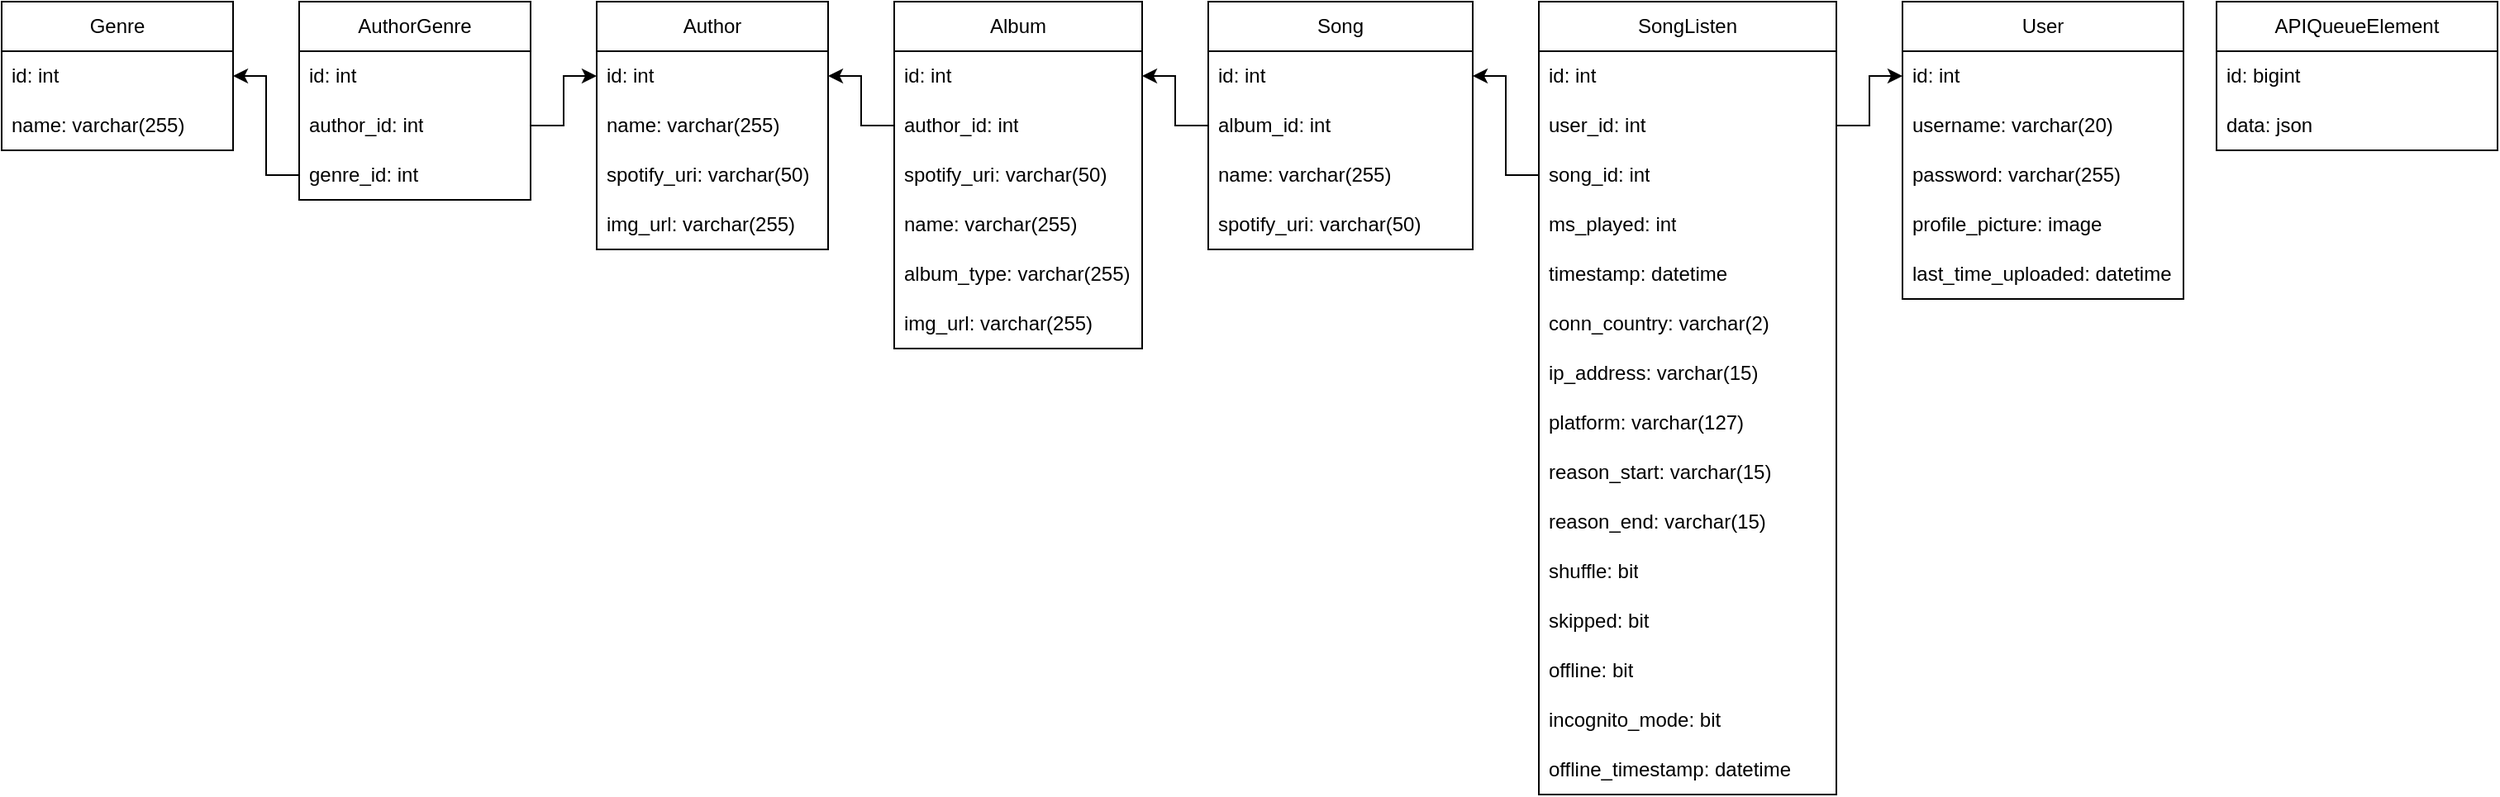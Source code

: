 <mxfile>
    <diagram name="Page-1" id="bD5bsMfpep0lcz-_1zIg">
        <mxGraphModel dx="1913" dy="377" grid="1" gridSize="10" guides="1" tooltips="1" connect="1" arrows="1" fold="1" page="1" pageScale="1" pageWidth="827" pageHeight="1169" background="none" math="0" shadow="0">
            <root>
                <mxCell id="0"/>
                <mxCell id="1" parent="0"/>
                <mxCell id="kyAckuFslsEdnmbil3u1-1" value="User" style="swimlane;fontStyle=0;childLayout=stackLayout;horizontal=1;startSize=30;horizontalStack=0;resizeParent=1;resizeParentMax=0;resizeLast=0;collapsible=1;marginBottom=0;whiteSpace=wrap;html=1;" parent="1" vertex="1">
                    <mxGeometry x="340" y="320" width="170" height="180" as="geometry"/>
                </mxCell>
                <mxCell id="kyAckuFslsEdnmbil3u1-2" value="id: int" style="text;strokeColor=none;fillColor=none;align=left;verticalAlign=middle;spacingLeft=4;spacingRight=4;overflow=hidden;points=[[0,0.5],[1,0.5]];portConstraint=eastwest;rotatable=0;whiteSpace=wrap;html=1;" parent="kyAckuFslsEdnmbil3u1-1" vertex="1">
                    <mxGeometry y="30" width="170" height="30" as="geometry"/>
                </mxCell>
                <mxCell id="kyAckuFslsEdnmbil3u1-9" value="username: varchar(20)" style="text;strokeColor=none;fillColor=none;align=left;verticalAlign=middle;spacingLeft=4;spacingRight=4;overflow=hidden;points=[[0,0.5],[1,0.5]];portConstraint=eastwest;rotatable=0;whiteSpace=wrap;html=1;" parent="kyAckuFslsEdnmbil3u1-1" vertex="1">
                    <mxGeometry y="60" width="170" height="30" as="geometry"/>
                </mxCell>
                <mxCell id="kyAckuFslsEdnmbil3u1-3" value="password: varchar(255)" style="text;strokeColor=none;fillColor=none;align=left;verticalAlign=middle;spacingLeft=4;spacingRight=4;overflow=hidden;points=[[0,0.5],[1,0.5]];portConstraint=eastwest;rotatable=0;whiteSpace=wrap;html=1;" parent="kyAckuFslsEdnmbil3u1-1" vertex="1">
                    <mxGeometry y="90" width="170" height="30" as="geometry"/>
                </mxCell>
                <mxCell id="2" value="profile_picture: image" style="text;strokeColor=none;fillColor=none;align=left;verticalAlign=middle;spacingLeft=4;spacingRight=4;overflow=hidden;points=[[0,0.5],[1,0.5]];portConstraint=eastwest;rotatable=0;whiteSpace=wrap;html=1;" parent="kyAckuFslsEdnmbil3u1-1" vertex="1">
                    <mxGeometry y="120" width="170" height="30" as="geometry"/>
                </mxCell>
                <mxCell id="3" value="last_time_uploaded: datetime" style="text;strokeColor=none;fillColor=none;align=left;verticalAlign=middle;spacingLeft=4;spacingRight=4;overflow=hidden;points=[[0,0.5],[1,0.5]];portConstraint=eastwest;rotatable=0;whiteSpace=wrap;html=1;" parent="kyAckuFslsEdnmbil3u1-1" vertex="1">
                    <mxGeometry y="150" width="170" height="30" as="geometry"/>
                </mxCell>
                <mxCell id="kyAckuFslsEdnmbil3u1-10" value="SongListen" style="swimlane;fontStyle=0;childLayout=stackLayout;horizontal=1;startSize=30;horizontalStack=0;resizeParent=1;resizeParentMax=0;resizeLast=0;collapsible=1;marginBottom=0;whiteSpace=wrap;html=1;" parent="1" vertex="1">
                    <mxGeometry x="120" y="320" width="180" height="480" as="geometry"/>
                </mxCell>
                <mxCell id="kyAckuFslsEdnmbil3u1-11" value="id: int" style="text;strokeColor=none;fillColor=none;align=left;verticalAlign=middle;spacingLeft=4;spacingRight=4;overflow=hidden;points=[[0,0.5],[1,0.5]];portConstraint=eastwest;rotatable=0;whiteSpace=wrap;html=1;" parent="kyAckuFslsEdnmbil3u1-10" vertex="1">
                    <mxGeometry y="30" width="180" height="30" as="geometry"/>
                </mxCell>
                <mxCell id="kyAckuFslsEdnmbil3u1-12" value="user_id: int" style="text;strokeColor=none;fillColor=none;align=left;verticalAlign=middle;spacingLeft=4;spacingRight=4;overflow=hidden;points=[[0,0.5],[1,0.5]];portConstraint=eastwest;rotatable=0;whiteSpace=wrap;html=1;" parent="kyAckuFslsEdnmbil3u1-10" vertex="1">
                    <mxGeometry y="60" width="180" height="30" as="geometry"/>
                </mxCell>
                <mxCell id="kyAckuFslsEdnmbil3u1-14" value="song_id: int" style="text;strokeColor=none;fillColor=none;align=left;verticalAlign=middle;spacingLeft=4;spacingRight=4;overflow=hidden;points=[[0,0.5],[1,0.5]];portConstraint=eastwest;rotatable=0;whiteSpace=wrap;html=1;" parent="kyAckuFslsEdnmbil3u1-10" vertex="1">
                    <mxGeometry y="90" width="180" height="30" as="geometry"/>
                </mxCell>
                <mxCell id="11" value="ms_played: int" style="text;strokeColor=none;fillColor=none;align=left;verticalAlign=middle;spacingLeft=4;spacingRight=4;overflow=hidden;points=[[0,0.5],[1,0.5]];portConstraint=eastwest;rotatable=0;whiteSpace=wrap;html=1;" vertex="1" parent="kyAckuFslsEdnmbil3u1-10">
                    <mxGeometry y="120" width="180" height="30" as="geometry"/>
                </mxCell>
                <mxCell id="kyAckuFslsEdnmbil3u1-21" value="timestamp: datetime" style="text;strokeColor=none;fillColor=none;align=left;verticalAlign=middle;spacingLeft=4;spacingRight=4;overflow=hidden;points=[[0,0.5],[1,0.5]];portConstraint=eastwest;rotatable=0;whiteSpace=wrap;html=1;" parent="kyAckuFslsEdnmbil3u1-10" vertex="1">
                    <mxGeometry y="150" width="180" height="30" as="geometry"/>
                </mxCell>
                <mxCell id="kyAckuFslsEdnmbil3u1-24" value="conn_country: varchar(2)" style="text;strokeColor=none;fillColor=none;align=left;verticalAlign=middle;spacingLeft=4;spacingRight=4;overflow=hidden;points=[[0,0.5],[1,0.5]];portConstraint=eastwest;rotatable=0;whiteSpace=wrap;html=1;" parent="kyAckuFslsEdnmbil3u1-10" vertex="1">
                    <mxGeometry y="180" width="180" height="30" as="geometry"/>
                </mxCell>
                <mxCell id="kyAckuFslsEdnmbil3u1-25" value="ip_address: varchar(15)" style="text;strokeColor=none;fillColor=none;align=left;verticalAlign=middle;spacingLeft=4;spacingRight=4;overflow=hidden;points=[[0,0.5],[1,0.5]];portConstraint=eastwest;rotatable=0;whiteSpace=wrap;html=1;" parent="kyAckuFslsEdnmbil3u1-10" vertex="1">
                    <mxGeometry y="210" width="180" height="30" as="geometry"/>
                </mxCell>
                <mxCell id="kyAckuFslsEdnmbil3u1-22" value="platform: varchar(127)" style="text;strokeColor=none;fillColor=none;align=left;verticalAlign=middle;spacingLeft=4;spacingRight=4;overflow=hidden;points=[[0,0.5],[1,0.5]];portConstraint=eastwest;rotatable=0;whiteSpace=wrap;html=1;" parent="kyAckuFslsEdnmbil3u1-10" vertex="1">
                    <mxGeometry y="240" width="180" height="30" as="geometry"/>
                </mxCell>
                <mxCell id="kyAckuFslsEdnmbil3u1-28" value="reason_start: varchar(15)" style="text;strokeColor=none;fillColor=none;align=left;verticalAlign=middle;spacingLeft=4;spacingRight=4;overflow=hidden;points=[[0,0.5],[1,0.5]];portConstraint=eastwest;rotatable=0;whiteSpace=wrap;html=1;" parent="kyAckuFslsEdnmbil3u1-10" vertex="1">
                    <mxGeometry y="270" width="180" height="30" as="geometry"/>
                </mxCell>
                <mxCell id="kyAckuFslsEdnmbil3u1-29" value="reason_end: varchar(15)" style="text;strokeColor=none;fillColor=none;align=left;verticalAlign=middle;spacingLeft=4;spacingRight=4;overflow=hidden;points=[[0,0.5],[1,0.5]];portConstraint=eastwest;rotatable=0;whiteSpace=wrap;html=1;" parent="kyAckuFslsEdnmbil3u1-10" vertex="1">
                    <mxGeometry y="300" width="180" height="30" as="geometry"/>
                </mxCell>
                <mxCell id="kyAckuFslsEdnmbil3u1-30" value="shuffle: bit" style="text;strokeColor=none;fillColor=none;align=left;verticalAlign=middle;spacingLeft=4;spacingRight=4;overflow=hidden;points=[[0,0.5],[1,0.5]];portConstraint=eastwest;rotatable=0;whiteSpace=wrap;html=1;" parent="kyAckuFslsEdnmbil3u1-10" vertex="1">
                    <mxGeometry y="330" width="180" height="30" as="geometry"/>
                </mxCell>
                <mxCell id="kyAckuFslsEdnmbil3u1-31" value="skipped: bit" style="text;strokeColor=none;fillColor=none;align=left;verticalAlign=middle;spacingLeft=4;spacingRight=4;overflow=hidden;points=[[0,0.5],[1,0.5]];portConstraint=eastwest;rotatable=0;whiteSpace=wrap;html=1;" parent="kyAckuFslsEdnmbil3u1-10" vertex="1">
                    <mxGeometry y="360" width="180" height="30" as="geometry"/>
                </mxCell>
                <mxCell id="kyAckuFslsEdnmbil3u1-32" value="offline: bit" style="text;strokeColor=none;fillColor=none;align=left;verticalAlign=middle;spacingLeft=4;spacingRight=4;overflow=hidden;points=[[0,0.5],[1,0.5]];portConstraint=eastwest;rotatable=0;whiteSpace=wrap;html=1;" parent="kyAckuFslsEdnmbil3u1-10" vertex="1">
                    <mxGeometry y="390" width="180" height="30" as="geometry"/>
                </mxCell>
                <mxCell id="kyAckuFslsEdnmbil3u1-33" value="incognito_mode: bit" style="text;strokeColor=none;fillColor=none;align=left;verticalAlign=middle;spacingLeft=4;spacingRight=4;overflow=hidden;points=[[0,0.5],[1,0.5]];portConstraint=eastwest;rotatable=0;whiteSpace=wrap;html=1;" parent="kyAckuFslsEdnmbil3u1-10" vertex="1">
                    <mxGeometry y="420" width="180" height="30" as="geometry"/>
                </mxCell>
                <mxCell id="kyAckuFslsEdnmbil3u1-34" value="offline_timestamp: datetime" style="text;strokeColor=none;fillColor=none;align=left;verticalAlign=middle;spacingLeft=4;spacingRight=4;overflow=hidden;points=[[0,0.5],[1,0.5]];portConstraint=eastwest;rotatable=0;whiteSpace=wrap;html=1;" parent="kyAckuFslsEdnmbil3u1-10" vertex="1">
                    <mxGeometry y="450" width="180" height="30" as="geometry"/>
                </mxCell>
                <mxCell id="kyAckuFslsEdnmbil3u1-15" style="edgeStyle=orthogonalEdgeStyle;rounded=0;orthogonalLoop=1;jettySize=auto;html=1;entryX=0;entryY=0.5;entryDx=0;entryDy=0;" parent="1" source="kyAckuFslsEdnmbil3u1-12" target="kyAckuFslsEdnmbil3u1-2" edge="1">
                    <mxGeometry relative="1" as="geometry"/>
                </mxCell>
                <mxCell id="kyAckuFslsEdnmbil3u1-16" value="Song" style="swimlane;fontStyle=0;childLayout=stackLayout;horizontal=1;startSize=30;horizontalStack=0;resizeParent=1;resizeParentMax=0;resizeLast=0;collapsible=1;marginBottom=0;whiteSpace=wrap;html=1;" parent="1" vertex="1">
                    <mxGeometry x="-80" y="320" width="160" height="150" as="geometry"/>
                </mxCell>
                <mxCell id="kyAckuFslsEdnmbil3u1-17" value="id: int" style="text;strokeColor=none;fillColor=none;align=left;verticalAlign=middle;spacingLeft=4;spacingRight=4;overflow=hidden;points=[[0,0.5],[1,0.5]];portConstraint=eastwest;rotatable=0;whiteSpace=wrap;html=1;" parent="kyAckuFslsEdnmbil3u1-16" vertex="1">
                    <mxGeometry y="30" width="160" height="30" as="geometry"/>
                </mxCell>
                <mxCell id="kyAckuFslsEdnmbil3u1-35" value="album_id: int" style="text;strokeColor=none;fillColor=none;align=left;verticalAlign=middle;spacingLeft=4;spacingRight=4;overflow=hidden;points=[[0,0.5],[1,0.5]];portConstraint=eastwest;rotatable=0;whiteSpace=wrap;html=1;" parent="kyAckuFslsEdnmbil3u1-16" vertex="1">
                    <mxGeometry y="60" width="160" height="30" as="geometry"/>
                </mxCell>
                <mxCell id="kyAckuFslsEdnmbil3u1-26" value="name: varchar(255)" style="text;strokeColor=none;fillColor=none;align=left;verticalAlign=middle;spacingLeft=4;spacingRight=4;overflow=hidden;points=[[0,0.5],[1,0.5]];portConstraint=eastwest;rotatable=0;whiteSpace=wrap;html=1;" parent="kyAckuFslsEdnmbil3u1-16" vertex="1">
                    <mxGeometry y="90" width="160" height="30" as="geometry"/>
                </mxCell>
                <mxCell id="kyAckuFslsEdnmbil3u1-27" value="spotify_uri: varchar(50)" style="text;strokeColor=none;fillColor=none;align=left;verticalAlign=middle;spacingLeft=4;spacingRight=4;overflow=hidden;points=[[0,0.5],[1,0.5]];portConstraint=eastwest;rotatable=0;whiteSpace=wrap;html=1;" parent="kyAckuFslsEdnmbil3u1-16" vertex="1">
                    <mxGeometry y="120" width="160" height="30" as="geometry"/>
                </mxCell>
                <mxCell id="kyAckuFslsEdnmbil3u1-20" style="edgeStyle=orthogonalEdgeStyle;rounded=0;orthogonalLoop=1;jettySize=auto;html=1;entryX=1;entryY=0.5;entryDx=0;entryDy=0;" parent="1" source="kyAckuFslsEdnmbil3u1-14" target="kyAckuFslsEdnmbil3u1-17" edge="1">
                    <mxGeometry relative="1" as="geometry"/>
                </mxCell>
                <mxCell id="kyAckuFslsEdnmbil3u1-37" value="Album" style="swimlane;fontStyle=0;childLayout=stackLayout;horizontal=1;startSize=30;horizontalStack=0;resizeParent=1;resizeParentMax=0;resizeLast=0;collapsible=1;marginBottom=0;whiteSpace=wrap;html=1;" parent="1" vertex="1">
                    <mxGeometry x="-270" y="320" width="150" height="210" as="geometry"/>
                </mxCell>
                <mxCell id="kyAckuFslsEdnmbil3u1-38" value="id: int" style="text;strokeColor=none;fillColor=none;align=left;verticalAlign=middle;spacingLeft=4;spacingRight=4;overflow=hidden;points=[[0,0.5],[1,0.5]];portConstraint=eastwest;rotatable=0;whiteSpace=wrap;html=1;" parent="kyAckuFslsEdnmbil3u1-37" vertex="1">
                    <mxGeometry y="30" width="150" height="30" as="geometry"/>
                </mxCell>
                <mxCell id="kyAckuFslsEdnmbil3u1-36" value="author_id: int" style="text;strokeColor=none;fillColor=none;align=left;verticalAlign=middle;spacingLeft=4;spacingRight=4;overflow=hidden;points=[[0,0.5],[1,0.5]];portConstraint=eastwest;rotatable=0;whiteSpace=wrap;html=1;" parent="kyAckuFslsEdnmbil3u1-37" vertex="1">
                    <mxGeometry y="60" width="150" height="30" as="geometry"/>
                </mxCell>
                <mxCell id="kyAckuFslsEdnmbil3u1-61" value="spotify_uri: varchar(50)" style="text;strokeColor=none;fillColor=none;align=left;verticalAlign=middle;spacingLeft=4;spacingRight=4;overflow=hidden;points=[[0,0.5],[1,0.5]];portConstraint=eastwest;rotatable=0;whiteSpace=wrap;html=1;" parent="kyAckuFslsEdnmbil3u1-37" vertex="1">
                    <mxGeometry y="90" width="150" height="30" as="geometry"/>
                </mxCell>
                <mxCell id="kyAckuFslsEdnmbil3u1-42" value="name: varchar(255)" style="text;strokeColor=none;fillColor=none;align=left;verticalAlign=middle;spacingLeft=4;spacingRight=4;overflow=hidden;points=[[0,0.5],[1,0.5]];portConstraint=eastwest;rotatable=0;whiteSpace=wrap;html=1;" parent="kyAckuFslsEdnmbil3u1-37" vertex="1">
                    <mxGeometry y="120" width="150" height="30" as="geometry"/>
                </mxCell>
                <mxCell id="kyAckuFslsEdnmbil3u1-60" value="album_type: varchar(255)" style="text;strokeColor=none;fillColor=none;align=left;verticalAlign=middle;spacingLeft=4;spacingRight=4;overflow=hidden;points=[[0,0.5],[1,0.5]];portConstraint=eastwest;rotatable=0;whiteSpace=wrap;html=1;" parent="kyAckuFslsEdnmbil3u1-37" vertex="1">
                    <mxGeometry y="150" width="150" height="30" as="geometry"/>
                </mxCell>
                <mxCell id="kyAckuFslsEdnmbil3u1-63" value="img_url: varchar(255)" style="text;strokeColor=none;fillColor=none;align=left;verticalAlign=middle;spacingLeft=4;spacingRight=4;overflow=hidden;points=[[0,0.5],[1,0.5]];portConstraint=eastwest;rotatable=0;whiteSpace=wrap;html=1;" parent="kyAckuFslsEdnmbil3u1-37" vertex="1">
                    <mxGeometry y="180" width="150" height="30" as="geometry"/>
                </mxCell>
                <mxCell id="kyAckuFslsEdnmbil3u1-41" style="edgeStyle=orthogonalEdgeStyle;rounded=0;orthogonalLoop=1;jettySize=auto;html=1;entryX=1;entryY=0.5;entryDx=0;entryDy=0;" parent="1" source="kyAckuFslsEdnmbil3u1-35" target="kyAckuFslsEdnmbil3u1-38" edge="1">
                    <mxGeometry relative="1" as="geometry"/>
                </mxCell>
                <mxCell id="kyAckuFslsEdnmbil3u1-43" value="Author" style="swimlane;fontStyle=0;childLayout=stackLayout;horizontal=1;startSize=30;horizontalStack=0;resizeParent=1;resizeParentMax=0;resizeLast=0;collapsible=1;marginBottom=0;whiteSpace=wrap;html=1;" parent="1" vertex="1">
                    <mxGeometry x="-450" y="320" width="140" height="150" as="geometry"/>
                </mxCell>
                <mxCell id="kyAckuFslsEdnmbil3u1-44" value="id: int" style="text;strokeColor=none;fillColor=none;align=left;verticalAlign=middle;spacingLeft=4;spacingRight=4;overflow=hidden;points=[[0,0.5],[1,0.5]];portConstraint=eastwest;rotatable=0;whiteSpace=wrap;html=1;" parent="kyAckuFslsEdnmbil3u1-43" vertex="1">
                    <mxGeometry y="30" width="140" height="30" as="geometry"/>
                </mxCell>
                <mxCell id="kyAckuFslsEdnmbil3u1-46" value="name: varchar(255)" style="text;strokeColor=none;fillColor=none;align=left;verticalAlign=middle;spacingLeft=4;spacingRight=4;overflow=hidden;points=[[0,0.5],[1,0.5]];portConstraint=eastwest;rotatable=0;whiteSpace=wrap;html=1;" parent="kyAckuFslsEdnmbil3u1-43" vertex="1">
                    <mxGeometry y="60" width="140" height="30" as="geometry"/>
                </mxCell>
                <mxCell id="kyAckuFslsEdnmbil3u1-62" value="spotify_uri: varchar(50)" style="text;strokeColor=none;fillColor=none;align=left;verticalAlign=middle;spacingLeft=4;spacingRight=4;overflow=hidden;points=[[0,0.5],[1,0.5]];portConstraint=eastwest;rotatable=0;whiteSpace=wrap;html=1;" parent="kyAckuFslsEdnmbil3u1-43" vertex="1">
                    <mxGeometry y="90" width="140" height="30" as="geometry"/>
                </mxCell>
                <mxCell id="kyAckuFslsEdnmbil3u1-65" value="img_url: varchar(255)" style="text;strokeColor=none;fillColor=none;align=left;verticalAlign=middle;spacingLeft=4;spacingRight=4;overflow=hidden;points=[[0,0.5],[1,0.5]];portConstraint=eastwest;rotatable=0;whiteSpace=wrap;html=1;" parent="kyAckuFslsEdnmbil3u1-43" vertex="1">
                    <mxGeometry y="120" width="140" height="30" as="geometry"/>
                </mxCell>
                <mxCell id="kyAckuFslsEdnmbil3u1-47" style="edgeStyle=orthogonalEdgeStyle;rounded=0;orthogonalLoop=1;jettySize=auto;html=1;entryX=1;entryY=0.5;entryDx=0;entryDy=0;" parent="1" source="kyAckuFslsEdnmbil3u1-36" target="kyAckuFslsEdnmbil3u1-44" edge="1">
                    <mxGeometry relative="1" as="geometry"/>
                </mxCell>
                <mxCell id="kyAckuFslsEdnmbil3u1-48" value="Genre" style="swimlane;fontStyle=0;childLayout=stackLayout;horizontal=1;startSize=30;horizontalStack=0;resizeParent=1;resizeParentMax=0;resizeLast=0;collapsible=1;marginBottom=0;whiteSpace=wrap;html=1;" parent="1" vertex="1">
                    <mxGeometry x="-810" y="320" width="140" height="90" as="geometry"/>
                </mxCell>
                <mxCell id="kyAckuFslsEdnmbil3u1-49" value="id: int" style="text;strokeColor=none;fillColor=none;align=left;verticalAlign=middle;spacingLeft=4;spacingRight=4;overflow=hidden;points=[[0,0.5],[1,0.5]];portConstraint=eastwest;rotatable=0;whiteSpace=wrap;html=1;" parent="kyAckuFslsEdnmbil3u1-48" vertex="1">
                    <mxGeometry y="30" width="140" height="30" as="geometry"/>
                </mxCell>
                <mxCell id="kyAckuFslsEdnmbil3u1-50" value="name: varchar(255)" style="text;strokeColor=none;fillColor=none;align=left;verticalAlign=middle;spacingLeft=4;spacingRight=4;overflow=hidden;points=[[0,0.5],[1,0.5]];portConstraint=eastwest;rotatable=0;whiteSpace=wrap;html=1;" parent="kyAckuFslsEdnmbil3u1-48" vertex="1">
                    <mxGeometry y="60" width="140" height="30" as="geometry"/>
                </mxCell>
                <mxCell id="kyAckuFslsEdnmbil3u1-53" value="AuthorGenre" style="swimlane;fontStyle=0;childLayout=stackLayout;horizontal=1;startSize=30;horizontalStack=0;resizeParent=1;resizeParentMax=0;resizeLast=0;collapsible=1;marginBottom=0;whiteSpace=wrap;html=1;" parent="1" vertex="1">
                    <mxGeometry x="-630" y="320" width="140" height="120" as="geometry"/>
                </mxCell>
                <mxCell id="kyAckuFslsEdnmbil3u1-54" value="id: int" style="text;strokeColor=none;fillColor=none;align=left;verticalAlign=middle;spacingLeft=4;spacingRight=4;overflow=hidden;points=[[0,0.5],[1,0.5]];portConstraint=eastwest;rotatable=0;whiteSpace=wrap;html=1;" parent="kyAckuFslsEdnmbil3u1-53" vertex="1">
                    <mxGeometry y="30" width="140" height="30" as="geometry"/>
                </mxCell>
                <mxCell id="kyAckuFslsEdnmbil3u1-55" value="author_id: int" style="text;strokeColor=none;fillColor=none;align=left;verticalAlign=middle;spacingLeft=4;spacingRight=4;overflow=hidden;points=[[0,0.5],[1,0.5]];portConstraint=eastwest;rotatable=0;whiteSpace=wrap;html=1;" parent="kyAckuFslsEdnmbil3u1-53" vertex="1">
                    <mxGeometry y="60" width="140" height="30" as="geometry"/>
                </mxCell>
                <mxCell id="kyAckuFslsEdnmbil3u1-57" value="genre_id: int" style="text;strokeColor=none;fillColor=none;align=left;verticalAlign=middle;spacingLeft=4;spacingRight=4;overflow=hidden;points=[[0,0.5],[1,0.5]];portConstraint=eastwest;rotatable=0;whiteSpace=wrap;html=1;" parent="kyAckuFslsEdnmbil3u1-53" vertex="1">
                    <mxGeometry y="90" width="140" height="30" as="geometry"/>
                </mxCell>
                <mxCell id="kyAckuFslsEdnmbil3u1-58" style="edgeStyle=orthogonalEdgeStyle;rounded=0;orthogonalLoop=1;jettySize=auto;html=1;entryX=1;entryY=0.5;entryDx=0;entryDy=0;" parent="1" source="kyAckuFslsEdnmbil3u1-57" target="kyAckuFslsEdnmbil3u1-49" edge="1">
                    <mxGeometry relative="1" as="geometry"/>
                </mxCell>
                <mxCell id="kyAckuFslsEdnmbil3u1-59" style="edgeStyle=orthogonalEdgeStyle;rounded=0;orthogonalLoop=1;jettySize=auto;html=1;entryX=0;entryY=0.5;entryDx=0;entryDy=0;" parent="1" source="kyAckuFslsEdnmbil3u1-55" target="kyAckuFslsEdnmbil3u1-44" edge="1">
                    <mxGeometry relative="1" as="geometry"/>
                </mxCell>
                <mxCell id="4" value="APIQueueElement" style="swimlane;fontStyle=0;childLayout=stackLayout;horizontal=1;startSize=30;horizontalStack=0;resizeParent=1;resizeParentMax=0;resizeLast=0;collapsible=1;marginBottom=0;whiteSpace=wrap;html=1;" parent="1" vertex="1">
                    <mxGeometry x="530" y="320" width="170" height="90" as="geometry"/>
                </mxCell>
                <mxCell id="5" value="id: bigint" style="text;strokeColor=none;fillColor=none;align=left;verticalAlign=middle;spacingLeft=4;spacingRight=4;overflow=hidden;points=[[0,0.5],[1,0.5]];portConstraint=eastwest;rotatable=0;whiteSpace=wrap;html=1;" parent="4" vertex="1">
                    <mxGeometry y="30" width="170" height="30" as="geometry"/>
                </mxCell>
                <mxCell id="10" value="data: json" style="text;strokeColor=none;fillColor=none;align=left;verticalAlign=middle;spacingLeft=4;spacingRight=4;overflow=hidden;points=[[0,0.5],[1,0.5]];portConstraint=eastwest;rotatable=0;whiteSpace=wrap;html=1;" parent="4" vertex="1">
                    <mxGeometry y="60" width="170" height="30" as="geometry"/>
                </mxCell>
            </root>
        </mxGraphModel>
    </diagram>
</mxfile>